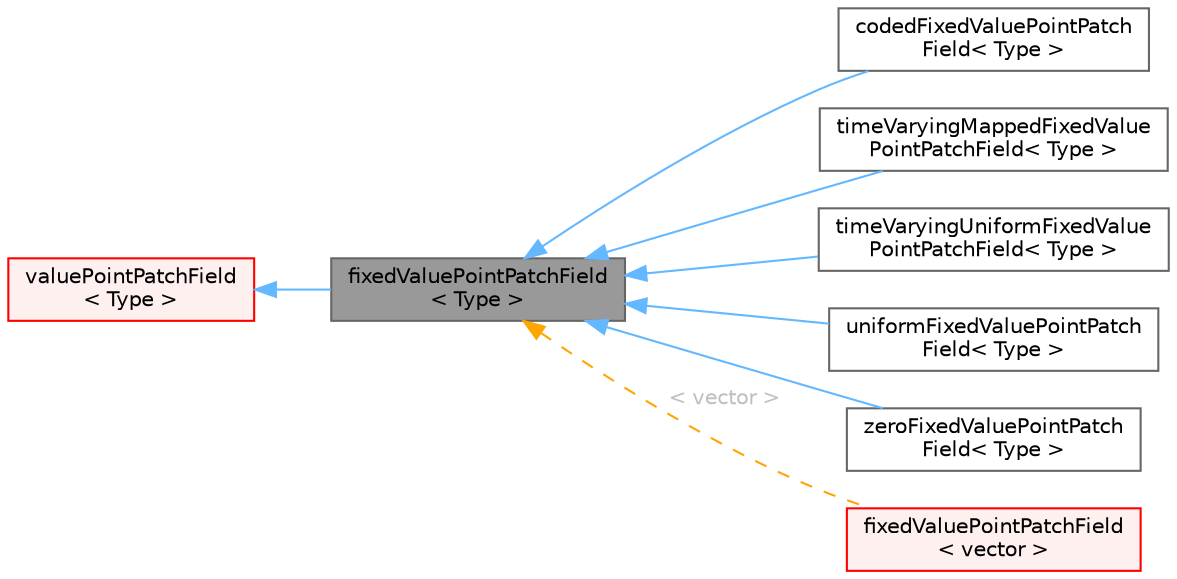 digraph "fixedValuePointPatchField&lt; Type &gt;"
{
 // LATEX_PDF_SIZE
  bgcolor="transparent";
  edge [fontname=Helvetica,fontsize=10,labelfontname=Helvetica,labelfontsize=10];
  node [fontname=Helvetica,fontsize=10,shape=box,height=0.2,width=0.4];
  rankdir="LR";
  Node1 [id="Node000001",label="fixedValuePointPatchField\l\< Type \>",height=0.2,width=0.4,color="gray40", fillcolor="grey60", style="filled", fontcolor="black",tooltip="A FixedValue boundary condition for pointField."];
  Node2 -> Node1 [id="edge1_Node000001_Node000002",dir="back",color="steelblue1",style="solid",tooltip=" "];
  Node2 [id="Node000002",label="valuePointPatchField\l\< Type \>",height=0.2,width=0.4,color="red", fillcolor="#FFF0F0", style="filled",URL="$classFoam_1_1valuePointPatchField.html",tooltip="Foam::valuePointPatchField."];
  Node1 -> Node12 [id="edge2_Node000001_Node000012",dir="back",color="steelblue1",style="solid",tooltip=" "];
  Node12 [id="Node000012",label="codedFixedValuePointPatch\lField\< Type \>",height=0.2,width=0.4,color="gray40", fillcolor="white", style="filled",URL="$classFoam_1_1codedFixedValuePointPatchField.html",tooltip="Constructs on-the-fly a new boundary condition (derived from fixedValuePointPatchField) which is then..."];
  Node1 -> Node13 [id="edge3_Node000001_Node000013",dir="back",color="steelblue1",style="solid",tooltip=" "];
  Node13 [id="Node000013",label="timeVaryingMappedFixedValue\lPointPatchField\< Type \>",height=0.2,width=0.4,color="gray40", fillcolor="white", style="filled",URL="$classFoam_1_1timeVaryingMappedFixedValuePointPatchField.html",tooltip="A time-varying form of a mapped fixed value boundary condition."];
  Node1 -> Node14 [id="edge4_Node000001_Node000014",dir="back",color="steelblue1",style="solid",tooltip=" "];
  Node14 [id="Node000014",label="timeVaryingUniformFixedValue\lPointPatchField\< Type \>",height=0.2,width=0.4,color="gray40", fillcolor="white", style="filled",URL="$classFoam_1_1timeVaryingUniformFixedValuePointPatchField.html",tooltip="A time-varying form of a uniform fixed value boundary condition."];
  Node1 -> Node15 [id="edge5_Node000001_Node000015",dir="back",color="steelblue1",style="solid",tooltip=" "];
  Node15 [id="Node000015",label="uniformFixedValuePointPatch\lField\< Type \>",height=0.2,width=0.4,color="gray40", fillcolor="white", style="filled",URL="$classFoam_1_1uniformFixedValuePointPatchField.html",tooltip="Enables the specification of a uniform fixed value condition."];
  Node1 -> Node16 [id="edge6_Node000001_Node000016",dir="back",color="steelblue1",style="solid",tooltip=" "];
  Node16 [id="Node000016",label="zeroFixedValuePointPatch\lField\< Type \>",height=0.2,width=0.4,color="gray40", fillcolor="white", style="filled",URL="$classFoam_1_1zeroFixedValuePointPatchField.html",tooltip="Enables the specification of a zero fixed value boundary condition."];
  Node1 -> Node17 [id="edge7_Node000001_Node000017",dir="back",color="orange",style="dashed",tooltip=" ",label=" \< vector \>",fontcolor="grey" ];
  Node17 [id="Node000017",label="fixedValuePointPatchField\l\< vector \>",height=0.2,width=0.4,color="red", fillcolor="#FFF0F0", style="filled",URL="$classFoam_1_1fixedValuePointPatchField.html",tooltip=" "];
}

